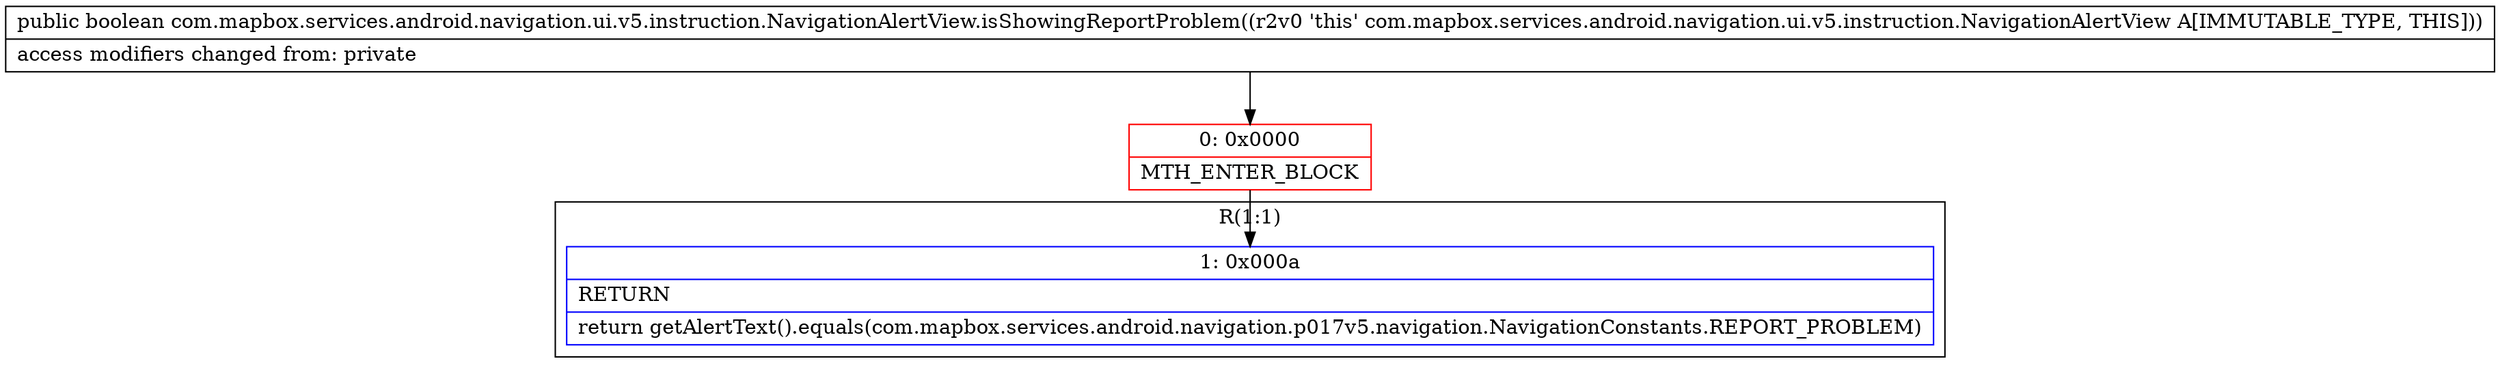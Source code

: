 digraph "CFG forcom.mapbox.services.android.navigation.ui.v5.instruction.NavigationAlertView.isShowingReportProblem()Z" {
subgraph cluster_Region_1446055352 {
label = "R(1:1)";
node [shape=record,color=blue];
Node_1 [shape=record,label="{1\:\ 0x000a|RETURN\l|return getAlertText().equals(com.mapbox.services.android.navigation.p017v5.navigation.NavigationConstants.REPORT_PROBLEM)\l}"];
}
Node_0 [shape=record,color=red,label="{0\:\ 0x0000|MTH_ENTER_BLOCK\l}"];
MethodNode[shape=record,label="{public boolean com.mapbox.services.android.navigation.ui.v5.instruction.NavigationAlertView.isShowingReportProblem((r2v0 'this' com.mapbox.services.android.navigation.ui.v5.instruction.NavigationAlertView A[IMMUTABLE_TYPE, THIS]))  | access modifiers changed from: private\l}"];
MethodNode -> Node_0;
Node_0 -> Node_1;
}

